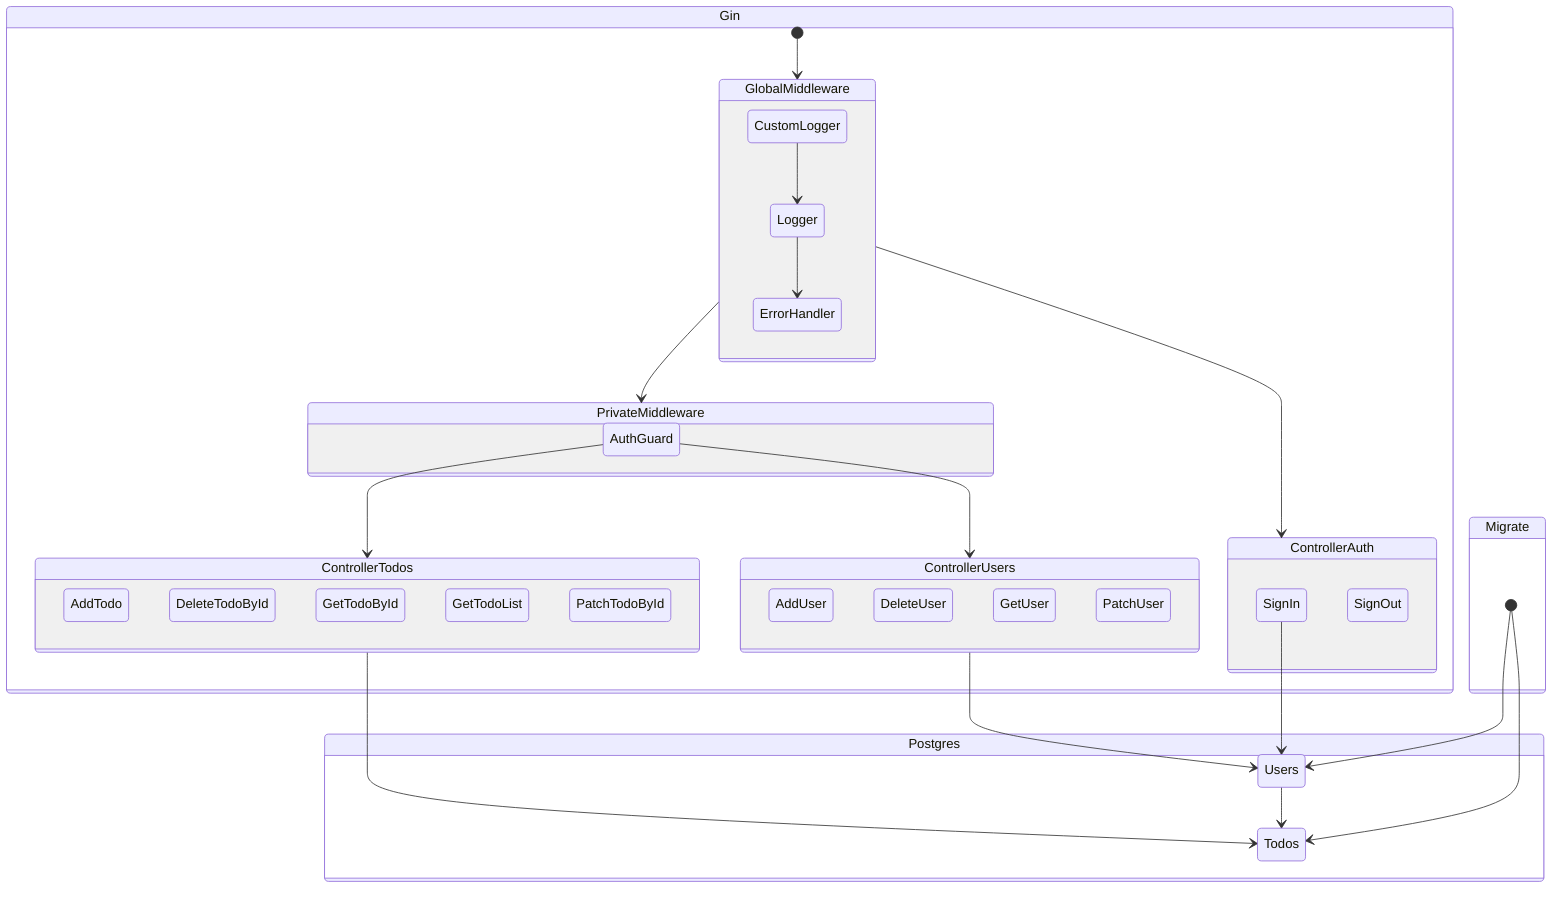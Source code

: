 stateDiagram-v2
    state Gin {
        [*] --> GlobalMiddleware
        GlobalMiddleware --> PrivateMiddleware
        GlobalMiddleware --> ControllerAuth
        ControllerTodos --> Todos
        ControllerUsers --> Users
        state GlobalMiddleware {
            CustomLogger --> Logger
            Logger --> ErrorHandler
        }
        state PrivateMiddleware {
            AuthGuard --> ControllerTodos
            AuthGuard --> ControllerUsers
        }
        state ControllerAuth {
            SignIn --> Users
            SignOut
        }
        state ControllerTodos {
            AddTodo
            DeleteTodoById
            GetTodoById
            GetTodoList
            PatchTodoById
        }
        state ControllerUsers {
            AddUser
            DeleteUser
            GetUser
            PatchUser
        }
    }
    state Migrate {
        [*] --> Users
        [*] --> Todos
    }
    state Postgres {
        Users --> Todos
    }